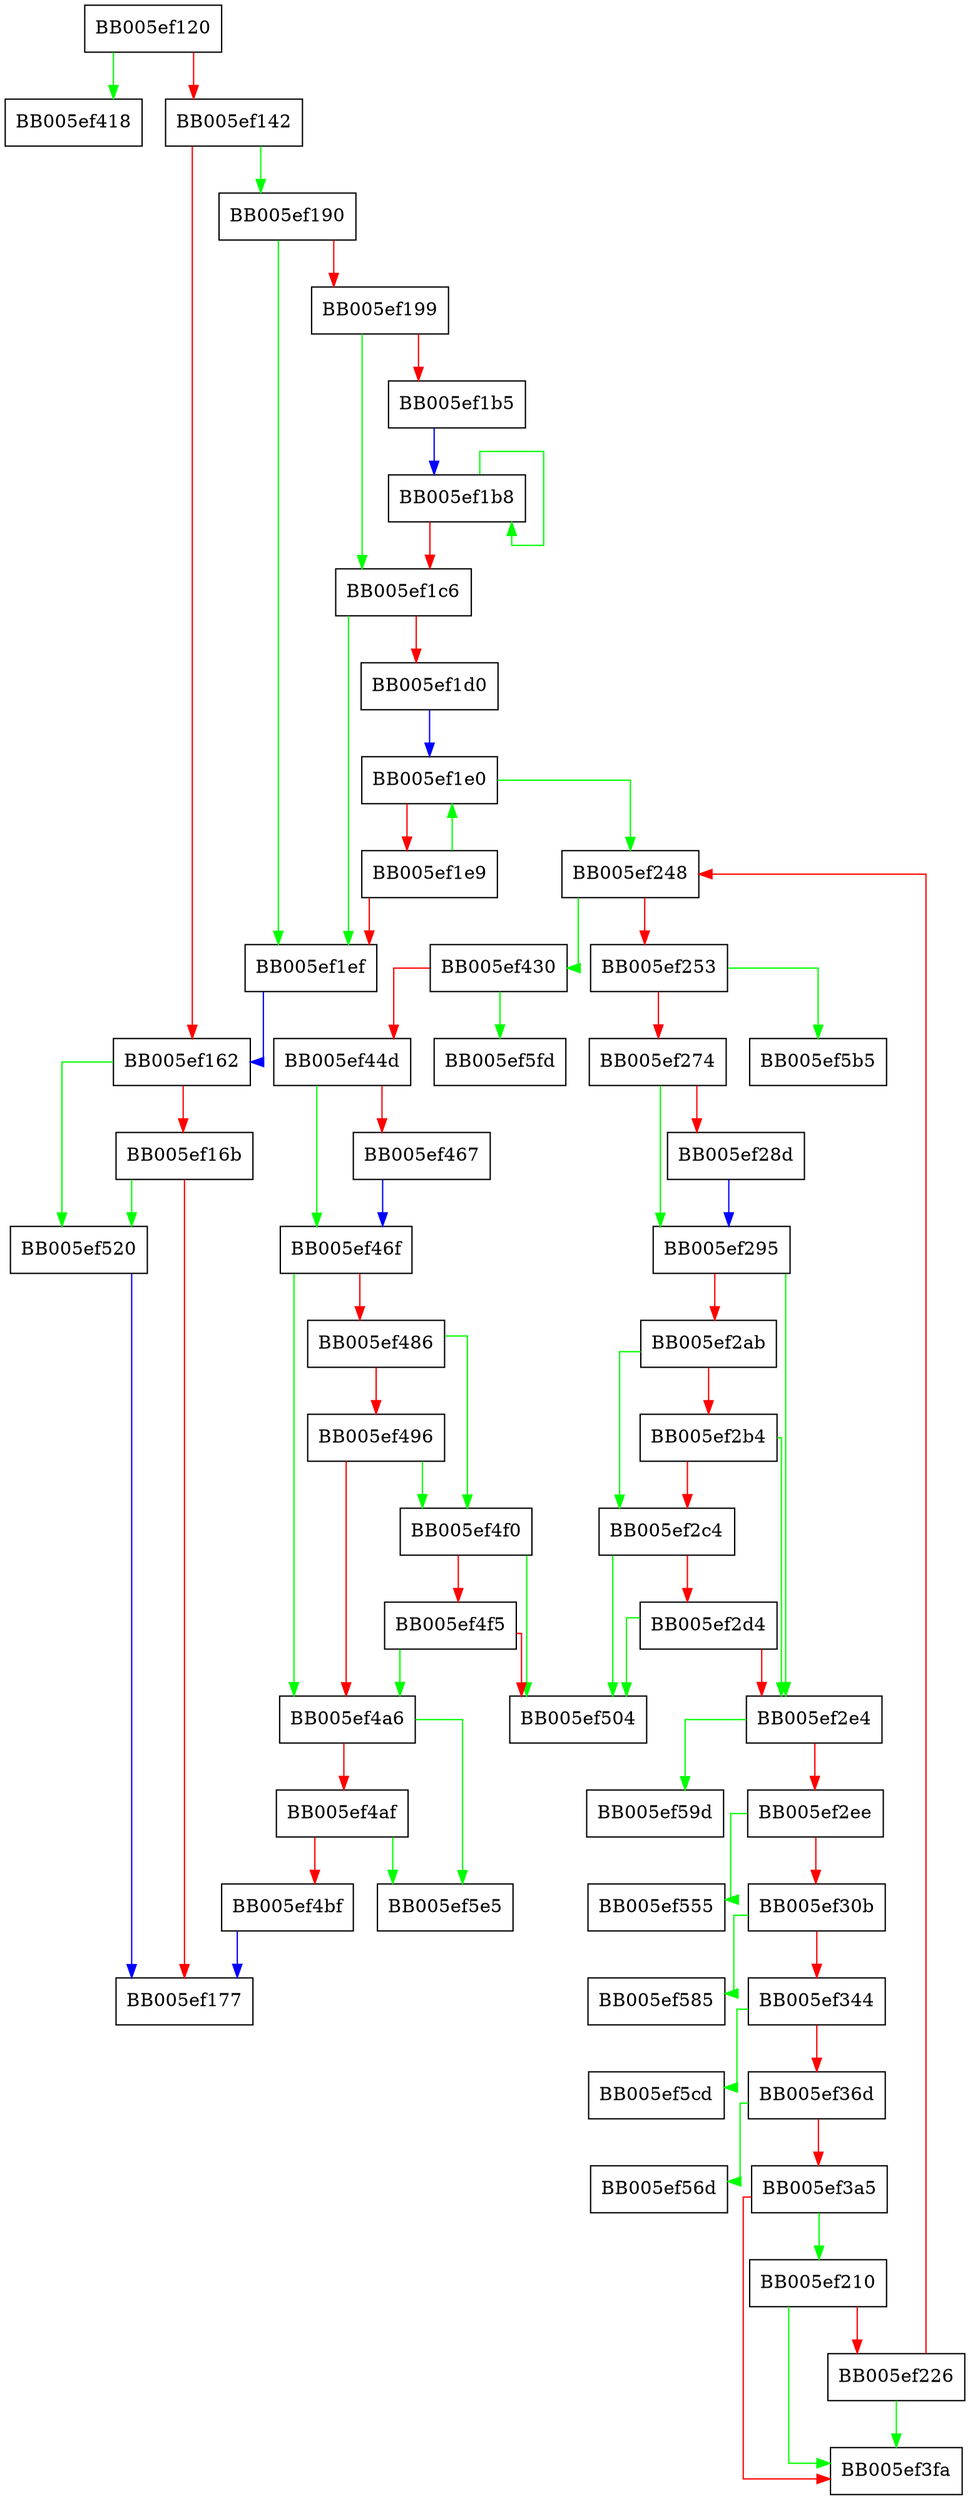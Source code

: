 digraph CRYPTO_secure_malloc {
  node [shape="box"];
  graph [splines=ortho];
  BB005ef120 -> BB005ef418 [color="green"];
  BB005ef120 -> BB005ef142 [color="red"];
  BB005ef142 -> BB005ef190 [color="green"];
  BB005ef142 -> BB005ef162 [color="red"];
  BB005ef162 -> BB005ef520 [color="green"];
  BB005ef162 -> BB005ef16b [color="red"];
  BB005ef16b -> BB005ef520 [color="green"];
  BB005ef16b -> BB005ef177 [color="red"];
  BB005ef190 -> BB005ef1ef [color="green"];
  BB005ef190 -> BB005ef199 [color="red"];
  BB005ef199 -> BB005ef1c6 [color="green"];
  BB005ef199 -> BB005ef1b5 [color="red"];
  BB005ef1b5 -> BB005ef1b8 [color="blue"];
  BB005ef1b8 -> BB005ef1b8 [color="green"];
  BB005ef1b8 -> BB005ef1c6 [color="red"];
  BB005ef1c6 -> BB005ef1ef [color="green"];
  BB005ef1c6 -> BB005ef1d0 [color="red"];
  BB005ef1d0 -> BB005ef1e0 [color="blue"];
  BB005ef1e0 -> BB005ef248 [color="green"];
  BB005ef1e0 -> BB005ef1e9 [color="red"];
  BB005ef1e9 -> BB005ef1e0 [color="green"];
  BB005ef1e9 -> BB005ef1ef [color="red"];
  BB005ef1ef -> BB005ef162 [color="blue"];
  BB005ef210 -> BB005ef3fa [color="green"];
  BB005ef210 -> BB005ef226 [color="red"];
  BB005ef226 -> BB005ef3fa [color="green"];
  BB005ef226 -> BB005ef248 [color="red"];
  BB005ef248 -> BB005ef430 [color="green"];
  BB005ef248 -> BB005ef253 [color="red"];
  BB005ef253 -> BB005ef5b5 [color="green"];
  BB005ef253 -> BB005ef274 [color="red"];
  BB005ef274 -> BB005ef295 [color="green"];
  BB005ef274 -> BB005ef28d [color="red"];
  BB005ef28d -> BB005ef295 [color="blue"];
  BB005ef295 -> BB005ef2e4 [color="green"];
  BB005ef295 -> BB005ef2ab [color="red"];
  BB005ef2ab -> BB005ef2c4 [color="green"];
  BB005ef2ab -> BB005ef2b4 [color="red"];
  BB005ef2b4 -> BB005ef2e4 [color="green"];
  BB005ef2b4 -> BB005ef2c4 [color="red"];
  BB005ef2c4 -> BB005ef504 [color="green"];
  BB005ef2c4 -> BB005ef2d4 [color="red"];
  BB005ef2d4 -> BB005ef504 [color="green"];
  BB005ef2d4 -> BB005ef2e4 [color="red"];
  BB005ef2e4 -> BB005ef59d [color="green"];
  BB005ef2e4 -> BB005ef2ee [color="red"];
  BB005ef2ee -> BB005ef555 [color="green"];
  BB005ef2ee -> BB005ef30b [color="red"];
  BB005ef30b -> BB005ef585 [color="green"];
  BB005ef30b -> BB005ef344 [color="red"];
  BB005ef344 -> BB005ef5cd [color="green"];
  BB005ef344 -> BB005ef36d [color="red"];
  BB005ef36d -> BB005ef56d [color="green"];
  BB005ef36d -> BB005ef3a5 [color="red"];
  BB005ef3a5 -> BB005ef210 [color="green"];
  BB005ef3a5 -> BB005ef3fa [color="red"];
  BB005ef430 -> BB005ef5fd [color="green"];
  BB005ef430 -> BB005ef44d [color="red"];
  BB005ef44d -> BB005ef46f [color="green"];
  BB005ef44d -> BB005ef467 [color="red"];
  BB005ef467 -> BB005ef46f [color="blue"];
  BB005ef46f -> BB005ef4a6 [color="green"];
  BB005ef46f -> BB005ef486 [color="red"];
  BB005ef486 -> BB005ef4f0 [color="green"];
  BB005ef486 -> BB005ef496 [color="red"];
  BB005ef496 -> BB005ef4f0 [color="green"];
  BB005ef496 -> BB005ef4a6 [color="red"];
  BB005ef4a6 -> BB005ef5e5 [color="green"];
  BB005ef4a6 -> BB005ef4af [color="red"];
  BB005ef4af -> BB005ef5e5 [color="green"];
  BB005ef4af -> BB005ef4bf [color="red"];
  BB005ef4bf -> BB005ef177 [color="blue"];
  BB005ef4f0 -> BB005ef504 [color="green"];
  BB005ef4f0 -> BB005ef4f5 [color="red"];
  BB005ef4f5 -> BB005ef4a6 [color="green"];
  BB005ef4f5 -> BB005ef504 [color="red"];
  BB005ef520 -> BB005ef177 [color="blue"];
}